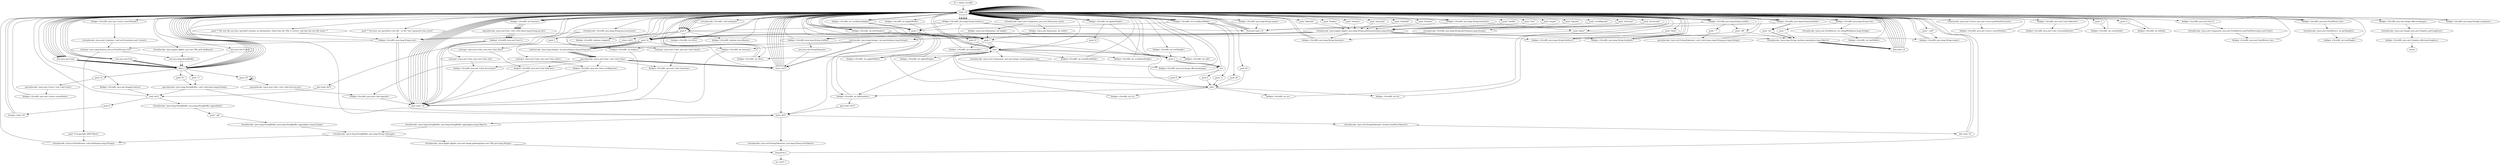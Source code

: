 digraph "" {
    "r0 := @this: ScrollIt"
    "load.r r0"
    "r0 := @this: ScrollIt"->"load.r r0";
    "new java.awt.Cursor"
    "load.r r0"->"new java.awt.Cursor";
    "dup1.r"
    "new java.awt.Cursor"->"dup1.r";
    "push 12"
    "dup1.r"->"push 12";
    "specialinvoke <java.awt.Cursor: void <init>(int)>"
    "push 12"->"specialinvoke <java.awt.Cursor: void <init>(int)>";
    "fieldput <ScrollIt: java.awt.Cursor cursorHand>"
    "specialinvoke <java.awt.Cursor: void <init>(int)>"->"fieldput <ScrollIt: java.awt.Cursor cursorHand>";
    "fieldput <ScrollIt: java.awt.Cursor cursorHand>"->"load.r r0";
    "staticinvoke <java.awt.Cursor: java.awt.Cursor getDefaultCursor()>"
    "load.r r0"->"staticinvoke <java.awt.Cursor: java.awt.Cursor getDefaultCursor()>";
    "fieldput <ScrollIt: java.awt.Cursor cursorDefault>"
    "staticinvoke <java.awt.Cursor: java.awt.Cursor getDefaultCursor()>"->"fieldput <ScrollIt: java.awt.Cursor cursorDefault>";
    "fieldput <ScrollIt: java.awt.Cursor cursorDefault>"->"load.r r0";
    "load.r r0"->"load.r r0";
    "fieldget <ScrollIt: java.awt.Cursor cursorDefault>"
    "load.r r0"->"fieldget <ScrollIt: java.awt.Cursor cursorDefault>";
    "virtualinvoke <java.awt.Container: void setCursor(java.awt.Cursor)>"
    "fieldget <ScrollIt: java.awt.Cursor cursorDefault>"->"virtualinvoke <java.awt.Container: void setCursor(java.awt.Cursor)>";
    "staticget <java.lang.System: java.io.PrintStream out>"
    "virtualinvoke <java.awt.Container: void setCursor(java.awt.Cursor)>"->"staticget <java.lang.System: java.io.PrintStream out>";
    "push \"(C)copyright 2000 Pikeus\""
    "staticget <java.lang.System: java.io.PrintStream out>"->"push \"(C)copyright 2000 Pikeus\"";
    "virtualinvoke <java.io.PrintStream: void println(java.lang.String)>"
    "push \"(C)copyright 2000 Pikeus\""->"virtualinvoke <java.io.PrintStream: void println(java.lang.String)>";
    "virtualinvoke <java.io.PrintStream: void println(java.lang.String)>"->"load.r r0";
    "virtualinvoke <ScrollIt: void loading()>"
    "load.r r0"->"virtualinvoke <ScrollIt: void loading()>";
    "push 0"
    "virtualinvoke <ScrollIt: void loading()>"->"push 0";
    "store.i $r51"
    "push 0"->"store.i $r51";
    "goto load.i $r51"
    "store.i $r51"->"goto load.i $r51";
    "load.i $r51"
    "goto load.i $r51"->"load.i $r51";
    "push 8"
    "load.i $r51"->"push 8";
    "ifcmple.i load.r r0"
    "push 8"->"ifcmple.i load.r r0";
    "ifcmple.i load.r r0"->"load.r r0";
    "new java.awt.Color"
    "load.r r0"->"new java.awt.Color";
    "new java.awt.Color"->"dup1.r";
    "dup1.r"->"load.r r0";
    "push \"bgcolor\""
    "load.r r0"->"push \"bgcolor\"";
    "virtualinvoke <java.applet.Applet: java.lang.String getParameter(java.lang.String)>"
    "push \"bgcolor\""->"virtualinvoke <java.applet.Applet: java.lang.String getParameter(java.lang.String)>";
    "push 16"
    "virtualinvoke <java.applet.Applet: java.lang.String getParameter(java.lang.String)>"->"push 16";
    "staticinvoke <java.lang.Integer: int parseInt(java.lang.String,int)>"
    "push 16"->"staticinvoke <java.lang.Integer: int parseInt(java.lang.String,int)>";
    "specialinvoke <java.awt.Color: void <init>(int)>"
    "staticinvoke <java.lang.Integer: int parseInt(java.lang.String,int)>"->"specialinvoke <java.awt.Color: void <init>(int)>";
    "fieldput <ScrollIt: java.awt.Color bgcolor>"
    "specialinvoke <java.awt.Color: void <init>(int)>"->"fieldput <ScrollIt: java.awt.Color bgcolor>";
    "goto load.r r0"
    "fieldput <ScrollIt: java.awt.Color bgcolor>"->"goto load.r r0";
    "goto load.r r0"->"load.r r0";
    "load.r r0"->"new java.awt.Color";
    "new java.awt.Color"->"dup1.r";
    "dup1.r"->"load.r r0";
    "push \"scrollbgcolor\""
    "load.r r0"->"push \"scrollbgcolor\"";
    "push \"scrollbgcolor\""->"virtualinvoke <java.applet.Applet: java.lang.String getParameter(java.lang.String)>";
    "virtualinvoke <java.applet.Applet: java.lang.String getParameter(java.lang.String)>"->"push 16";
    "push 16"->"staticinvoke <java.lang.Integer: int parseInt(java.lang.String,int)>";
    "staticinvoke <java.lang.Integer: int parseInt(java.lang.String,int)>"->"specialinvoke <java.awt.Color: void <init>(int)>";
    "fieldput <ScrollIt: java.awt.Color scrollbgcolor>"
    "specialinvoke <java.awt.Color: void <init>(int)>"->"fieldput <ScrollIt: java.awt.Color scrollbgcolor>";
    "fieldput <ScrollIt: java.awt.Color scrollbgcolor>"->"goto load.r r0";
    "goto load.r r0"->"load.r r0";
    "load.r r0"->"new java.awt.Color";
    "new java.awt.Color"->"dup1.r";
    "dup1.r"->"load.r r0";
    "push \"fontcolor\""
    "load.r r0"->"push \"fontcolor\"";
    "push \"fontcolor\""->"virtualinvoke <java.applet.Applet: java.lang.String getParameter(java.lang.String)>";
    "virtualinvoke <java.applet.Applet: java.lang.String getParameter(java.lang.String)>"->"push 16";
    "push 16"->"staticinvoke <java.lang.Integer: int parseInt(java.lang.String,int)>";
    "staticinvoke <java.lang.Integer: int parseInt(java.lang.String,int)>"->"specialinvoke <java.awt.Color: void <init>(int)>";
    "fieldput <ScrollIt: java.awt.Color fontcolor>"
    "specialinvoke <java.awt.Color: void <init>(int)>"->"fieldput <ScrollIt: java.awt.Color fontcolor>";
    "fieldput <ScrollIt: java.awt.Color fontcolor>"->"goto load.r r0";
    "goto load.r r0"->"load.r r0";
    "load.r r0"->"new java.awt.Color";
    "new java.awt.Color"->"dup1.r";
    "dup1.r"->"load.r r0";
    "push \"hovercolor\""
    "load.r r0"->"push \"hovercolor\"";
    "push \"hovercolor\""->"virtualinvoke <java.applet.Applet: java.lang.String getParameter(java.lang.String)>";
    "virtualinvoke <java.applet.Applet: java.lang.String getParameter(java.lang.String)>"->"push 16";
    "push 16"->"staticinvoke <java.lang.Integer: int parseInt(java.lang.String,int)>";
    "staticinvoke <java.lang.Integer: int parseInt(java.lang.String,int)>"->"specialinvoke <java.awt.Color: void <init>(int)>";
    "fieldput <ScrollIt: java.awt.Color hovercolor>"
    "specialinvoke <java.awt.Color: void <init>(int)>"->"fieldput <ScrollIt: java.awt.Color hovercolor>";
    "fieldput <ScrollIt: java.awt.Color hovercolor>"->"goto load.r r0";
    "goto load.r r0"->"load.r r0";
    "load.r r0"->"new java.awt.Color";
    "new java.awt.Color"->"dup1.r";
    "dup1.r"->"load.r r0";
    "push \"linkcolor\""
    "load.r r0"->"push \"linkcolor\"";
    "push \"linkcolor\""->"virtualinvoke <java.applet.Applet: java.lang.String getParameter(java.lang.String)>";
    "virtualinvoke <java.applet.Applet: java.lang.String getParameter(java.lang.String)>"->"push 16";
    "push 16"->"staticinvoke <java.lang.Integer: int parseInt(java.lang.String,int)>";
    "staticinvoke <java.lang.Integer: int parseInt(java.lang.String,int)>"->"specialinvoke <java.awt.Color: void <init>(int)>";
    "fieldput <ScrollIt: java.awt.Color linkcolor>"
    "specialinvoke <java.awt.Color: void <init>(int)>"->"fieldput <ScrollIt: java.awt.Color linkcolor>";
    "fieldput <ScrollIt: java.awt.Color linkcolor>"->"goto load.r r0";
    "goto load.r r0"->"load.r r0";
    "load.r r0"->"load.r r0";
    "fieldget <ScrollIt: java.awt.Color linkcolor>"
    "load.r r0"->"fieldget <ScrollIt: java.awt.Color linkcolor>";
    "fieldput <ScrollIt: java.awt.Color currentlinkcolor>"
    "fieldget <ScrollIt: java.awt.Color linkcolor>"->"fieldput <ScrollIt: java.awt.Color currentlinkcolor>";
    "fieldput <ScrollIt: java.awt.Color currentlinkcolor>"->"load.r r0";
    "load.r r0"->"load.r r0";
    "push \"brakes\""
    "load.r r0"->"push \"brakes\"";
    "push \"brakes\""->"virtualinvoke <java.applet.Applet: java.lang.String getParameter(java.lang.String)>";
    "staticinvoke <java.lang.Integer: int parseInt(java.lang.String)>"
    "virtualinvoke <java.applet.Applet: java.lang.String getParameter(java.lang.String)>"->"staticinvoke <java.lang.Integer: int parseInt(java.lang.String)>";
    "fieldput <ScrollIt: int brakes>"
    "staticinvoke <java.lang.Integer: int parseInt(java.lang.String)>"->"fieldput <ScrollIt: int brakes>";
    "fieldput <ScrollIt: int brakes>"->"goto load.r r0";
    "goto load.r r0"->"load.r r0";
    "load.r r0"->"load.r r0";
    "push \"fontface\""
    "load.r r0"->"push \"fontface\"";
    "push \"fontface\""->"virtualinvoke <java.applet.Applet: java.lang.String getParameter(java.lang.String)>";
    "fieldput <ScrollIt: java.lang.String fontface>"
    "virtualinvoke <java.applet.Applet: java.lang.String getParameter(java.lang.String)>"->"fieldput <ScrollIt: java.lang.String fontface>";
    "fieldput <ScrollIt: java.lang.String fontface>"->"load.r r0";
    "fieldget <ScrollIt: java.lang.String fontface>"
    "load.r r0"->"fieldget <ScrollIt: java.lang.String fontface>";
    "ifnonnull load.r r0"
    "fieldget <ScrollIt: java.lang.String fontface>"->"ifnonnull load.r r0";
    "ifnonnull load.r r0"->"load.r r0";
    "push \"Arial\""
    "load.r r0"->"push \"Arial\"";
    "push \"Arial\""->"fieldput <ScrollIt: java.lang.String fontface>";
    "fieldput <ScrollIt: java.lang.String fontface>"->"load.r r0";
    "load.r r0"->"load.r r0";
    "push \"fontstyle\""
    "load.r r0"->"push \"fontstyle\"";
    "push \"fontstyle\""->"virtualinvoke <java.applet.Applet: java.lang.String getParameter(java.lang.String)>";
    "fieldput <ScrollIt: java.lang.String fontstyle>"
    "virtualinvoke <java.applet.Applet: java.lang.String getParameter(java.lang.String)>"->"fieldput <ScrollIt: java.lang.String fontstyle>";
    "fieldput <ScrollIt: java.lang.String fontstyle>"->"load.r r0";
    "fieldget <ScrollIt: java.lang.String fontstyle>"
    "load.r r0"->"fieldget <ScrollIt: java.lang.String fontstyle>";
    "fieldget <ScrollIt: java.lang.String fontstyle>"->"ifnonnull load.r r0";
    "ifnonnull load.r r0"->"load.r r0";
    "push \"plain\""
    "load.r r0"->"push \"plain\"";
    "push \"plain\""->"fieldput <ScrollIt: java.lang.String fontstyle>";
    "fieldput <ScrollIt: java.lang.String fontstyle>"->"load.r r0";
    "load.r r0"->"load.r r0";
    "push \"fontbold\""
    "load.r r0"->"push \"fontbold\"";
    "push \"fontbold\""->"virtualinvoke <java.applet.Applet: java.lang.String getParameter(java.lang.String)>";
    "fieldput <ScrollIt: java.lang.String fontbold>"
    "virtualinvoke <java.applet.Applet: java.lang.String getParameter(java.lang.String)>"->"fieldput <ScrollIt: java.lang.String fontbold>";
    "fieldput <ScrollIt: java.lang.String fontbold>"->"load.r r0";
    "fieldget <ScrollIt: java.lang.String fontbold>"
    "load.r r0"->"fieldget <ScrollIt: java.lang.String fontbold>";
    "fieldget <ScrollIt: java.lang.String fontbold>"->"ifnonnull load.r r0";
    "ifnonnull load.r r0"->"load.r r0";
    "push \"off\""
    "load.r r0"->"push \"off\"";
    "push \"off\""->"fieldput <ScrollIt: java.lang.String fontbold>";
    "fieldput <ScrollIt: java.lang.String fontbold>"->"load.r r0";
    "load.r r0"->"load.r r0";
    "push \"fontsize\""
    "load.r r0"->"push \"fontsize\"";
    "push \"fontsize\""->"virtualinvoke <java.applet.Applet: java.lang.String getParameter(java.lang.String)>";
    "virtualinvoke <java.applet.Applet: java.lang.String getParameter(java.lang.String)>"->"staticinvoke <java.lang.Integer: int parseInt(java.lang.String)>";
    "fieldput <ScrollIt: int fontsize>"
    "staticinvoke <java.lang.Integer: int parseInt(java.lang.String)>"->"fieldput <ScrollIt: int fontsize>";
    "fieldput <ScrollIt: int fontsize>"->"goto load.r r0";
    "goto load.r r0"->"load.r r0";
    "load.r r0"->"load.r r0";
    "push \"textfile\""
    "load.r r0"->"push \"textfile\"";
    "push \"textfile\""->"virtualinvoke <java.applet.Applet: java.lang.String getParameter(java.lang.String)>";
    "fieldput <ScrollIt: java.lang.String textfile>"
    "virtualinvoke <java.applet.Applet: java.lang.String getParameter(java.lang.String)>"->"fieldput <ScrollIt: java.lang.String textfile>";
    "fieldput <ScrollIt: java.lang.String textfile>"->"load.r r0";
    "fieldget <ScrollIt: java.lang.String textfile>"
    "load.r r0"->"fieldget <ScrollIt: java.lang.String textfile>";
    "fieldget <ScrollIt: java.lang.String textfile>"->"push \"off\"";
    "virtualinvoke <java.lang.String: boolean equals(java.lang.Object)>"
    "push \"off\""->"virtualinvoke <java.lang.String: boolean equals(java.lang.Object)>";
    "ifeq load.r r0"
    "virtualinvoke <java.lang.String: boolean equals(java.lang.Object)>"->"ifeq load.r r0";
    "ifeq load.r r0"->"load.r r0";
    "load.r r0"->"load.r r0";
    "push \"text\""
    "load.r r0"->"push \"text\"";
    "push \"text\""->"virtualinvoke <java.applet.Applet: java.lang.String getParameter(java.lang.String)>";
    "virtualinvoke <java.applet.Applet: java.lang.String getParameter(java.lang.String)>"->"fieldput <ScrollIt: java.lang.String textfile>";
    "new java.util.StringTokenizer"
    "fieldput <ScrollIt: java.lang.String textfile>"->"new java.util.StringTokenizer";
    "store.r $r51"
    "new java.util.StringTokenizer"->"store.r $r51";
    "load.r $r51"
    "store.r $r51"->"load.r $r51";
    "load.r $r51"->"load.r r0";
    "load.r r0"->"fieldget <ScrollIt: java.lang.String textfile>";
    "push \"^\""
    "fieldget <ScrollIt: java.lang.String textfile>"->"push \"^\"";
    "specialinvoke <java.util.StringTokenizer: void <init>(java.lang.String,java.lang.String)>"
    "push \"^\""->"specialinvoke <java.util.StringTokenizer: void <init>(java.lang.String,java.lang.String)>";
    "specialinvoke <java.util.StringTokenizer: void <init>(java.lang.String,java.lang.String)>"->"load.r r0";
    "load.r r0"->"push 0";
    "fieldput <ScrollIt: int lineNumber>"
    "push 0"->"fieldput <ScrollIt: int lineNumber>";
    "goto load.r $r51"
    "fieldput <ScrollIt: int lineNumber>"->"goto load.r $r51";
    "goto load.r $r51"->"load.r $r51";
    "virtualinvoke <java.util.StringTokenizer: boolean hasMoreTokens()>"
    "load.r $r51"->"virtualinvoke <java.util.StringTokenizer: boolean hasMoreTokens()>";
    "ifne load.r r0"
    "virtualinvoke <java.util.StringTokenizer: boolean hasMoreTokens()>"->"ifne load.r r0";
    "ifne load.r r0"->"load.r r0";
    "load.r r0"->"load.r r0";
    "fieldget <ScrollIt: int lineNumber>"
    "load.r r0"->"fieldget <ScrollIt: int lineNumber>";
    "push 1"
    "fieldget <ScrollIt: int lineNumber>"->"push 1";
    "sub.i"
    "push 1"->"sub.i";
    "sub.i"->"fieldput <ScrollIt: int lineNumber>";
    "fieldput <ScrollIt: int lineNumber>"->"load.r r0";
    "load.r r0"->"load.r r0";
    "virtualinvoke <ScrollIt: java.lang.String processLines()>"
    "load.r r0"->"virtualinvoke <ScrollIt: java.lang.String processLines()>";
    "fieldput <ScrollIt: java.lang.String text>"
    "virtualinvoke <ScrollIt: java.lang.String processLines()>"->"fieldput <ScrollIt: java.lang.String text>";
    "fieldput <ScrollIt: java.lang.String text>"->"goto load.r r0";
    "goto load.r r0"->"load.r r0";
    "fieldget <ScrollIt: java.lang.String text>"
    "load.r r0"->"fieldget <ScrollIt: java.lang.String text>";
    "push \"\""
    "fieldget <ScrollIt: java.lang.String text>"->"push \"\"";
    "push \"\""->"virtualinvoke <java.lang.String: boolean equals(java.lang.Object)>";
    "virtualinvoke <java.lang.String: boolean equals(java.lang.Object)>"->"ifeq load.r r0";
    "ifeq load.r r0"->"load.r r0";
    "push \"* The text file you have specified contains no information: check that the URL is correct, and that the text file exists. *\""
    "load.r r0"->"push \"* The text file you have specified contains no information: check that the URL is correct, and that the text file exists. *\"";
    "push \"* The text file you have specified contains no information: check that the URL is correct, and that the text file exists. *\""->"fieldput <ScrollIt: java.lang.String text>";
    "fieldput <ScrollIt: java.lang.String text>"->"load.r r0";
    "load.r r0"->"load.r r0";
    "push \"target\""
    "load.r r0"->"push \"target\"";
    "push \"target\""->"virtualinvoke <java.applet.Applet: java.lang.String getParameter(java.lang.String)>";
    "fieldput <ScrollIt: java.lang.String target>"
    "virtualinvoke <java.applet.Applet: java.lang.String getParameter(java.lang.String)>"->"fieldput <ScrollIt: java.lang.String target>";
    "fieldput <ScrollIt: java.lang.String target>"->"load.r r0";
    "fieldget <ScrollIt: java.lang.String target>"
    "load.r r0"->"fieldget <ScrollIt: java.lang.String target>";
    "fieldget <ScrollIt: java.lang.String target>"->"ifnonnull load.r r0";
    "ifnonnull load.r r0"->"load.r r0";
    "push \"_self\""
    "load.r r0"->"push \"_self\"";
    "push \"_self\""->"fieldput <ScrollIt: java.lang.String target>";
    "fieldput <ScrollIt: java.lang.String target>"->"load.r r0";
    "load.r r0"->"push 0";
    "fieldput <ScrollIt: boolean stopped>"
    "push 0"->"fieldput <ScrollIt: boolean stopped>";
    "fieldput <ScrollIt: boolean stopped>"->"load.r r0";
    "load.r r0"->"load.r r0";
    "virtualinvoke <java.awt.Component: java.awt.Dimension size()>"
    "load.r r0"->"virtualinvoke <java.awt.Component: java.awt.Dimension size()>";
    "fieldget <java.awt.Dimension: int width>"
    "virtualinvoke <java.awt.Component: java.awt.Dimension size()>"->"fieldget <java.awt.Dimension: int width>";
    "fieldget <java.awt.Dimension: int width>"->"push 1";
    "push 1"->"sub.i";
    "fieldput <ScrollIt: int appletWidth>"
    "sub.i"->"fieldput <ScrollIt: int appletWidth>";
    "fieldput <ScrollIt: int appletWidth>"->"load.r r0";
    "load.r r0"->"load.r r0";
    "load.r r0"->"virtualinvoke <java.awt.Component: java.awt.Dimension size()>";
    "fieldget <java.awt.Dimension: int height>"
    "virtualinvoke <java.awt.Component: java.awt.Dimension size()>"->"fieldget <java.awt.Dimension: int height>";
    "fieldget <java.awt.Dimension: int height>"->"push 1";
    "push 1"->"sub.i";
    "fieldput <ScrollIt: int appletHeight>"
    "sub.i"->"fieldput <ScrollIt: int appletHeight>";
    "fieldput <ScrollIt: int appletHeight>"->"load.r r0";
    "load.r r0"->"load.r r0";
    "fieldget <ScrollIt: int appletWidth>"
    "load.r r0"->"fieldget <ScrollIt: int appletWidth>";
    "push 67"
    "fieldget <ScrollIt: int appletWidth>"->"push 67";
    "push 67"->"sub.i";
    "fieldput <ScrollIt: int scrollAreaWidth>"
    "sub.i"->"fieldput <ScrollIt: int scrollAreaWidth>";
    "fieldput <ScrollIt: int scrollAreaWidth>"->"load.r r0";
    "load.r r0"->"load.r r0";
    "fieldget <ScrollIt: int appletHeight>"
    "load.r r0"->"fieldget <ScrollIt: int appletHeight>";
    "push 10"
    "fieldget <ScrollIt: int appletHeight>"->"push 10";
    "push 10"->"sub.i";
    "fieldput <ScrollIt: int scrollAreaHeight>"
    "sub.i"->"fieldput <ScrollIt: int scrollAreaHeight>";
    "fieldput <ScrollIt: int scrollAreaHeight>"->"load.r r0";
    "load.r r0"->"load.r r0";
    "fieldget <ScrollIt: int scrollAreaWidth>"
    "load.r r0"->"fieldget <ScrollIt: int scrollAreaWidth>";
    "push 11"
    "fieldget <ScrollIt: int scrollAreaWidth>"->"push 11";
    "add.i"
    "push 11"->"add.i";
    "fieldput <ScrollIt: int rx>"
    "add.i"->"fieldput <ScrollIt: int rx>";
    "fieldput <ScrollIt: int rx>"->"load.r r0";
    "load.r r0"->"load.r r0";
    "load.r r0"->"fieldget <ScrollIt: int scrollAreaWidth>";
    "push 28"
    "fieldget <ScrollIt: int scrollAreaWidth>"->"push 28";
    "push 28"->"add.i";
    "fieldput <ScrollIt: int sx>"
    "add.i"->"fieldput <ScrollIt: int sx>";
    "fieldput <ScrollIt: int sx>"->"load.r r0";
    "load.r r0"->"load.r r0";
    "load.r r0"->"fieldget <ScrollIt: int scrollAreaWidth>";
    "push 45"
    "fieldget <ScrollIt: int scrollAreaWidth>"->"push 45";
    "push 45"->"add.i";
    "fieldput <ScrollIt: int fx>"
    "add.i"->"fieldput <ScrollIt: int fx>";
    "fieldput <ScrollIt: int fx>"->"load.r r0";
    "load.r r0"->"load.r r0";
    "load.r r0"->"fieldget <ScrollIt: int appletHeight>";
    "push 2"
    "fieldget <ScrollIt: int appletHeight>"->"push 2";
    "div.i"
    "push 2"->"div.i";
    "push 9"
    "div.i"->"push 9";
    "push 9"->"sub.i";
    "fieldput <ScrollIt: int yall>"
    "sub.i"->"fieldput <ScrollIt: int yall>";
    "fieldput <ScrollIt: int yall>"->"load.r r0";
    "load.r r0"->"push 0";
    "fieldput <ScrollIt: int xPos>"
    "push 0"->"fieldput <ScrollIt: int xPos>";
    "fieldput <ScrollIt: int xPos>"->"load.r r0";
    "load.r r0"->"push 0";
    "fieldput <ScrollIt: int yPos>"
    "push 0"->"fieldput <ScrollIt: int yPos>";
    "fieldput <ScrollIt: int yPos>"->"load.r r0";
    "push -1"
    "load.r r0"->"push -1";
    "fieldput <ScrollIt: int currentlink>"
    "push -1"->"fieldput <ScrollIt: int currentlink>";
    "fieldput <ScrollIt: int currentlink>"->"load.r r0";
    "push -2"
    "load.r r0"->"push -2";
    "fieldput <ScrollIt: int oldlink>"
    "push -2"->"fieldput <ScrollIt: int oldlink>";
    "fieldput <ScrollIt: int oldlink>"->"load.r r0";
    "load.r r0"->"push 0";
    "fieldput <ScrollIt: boolean inscrollarea>"
    "push 0"->"fieldput <ScrollIt: boolean inscrollarea>";
    "fieldput <ScrollIt: boolean inscrollarea>"->"load.r r0";
    "load.r r0"->"push 1";
    "fieldput <ScrollIt: int wasoutside>"
    "push 1"->"fieldput <ScrollIt: int wasoutside>";
    "fieldput <ScrollIt: int wasoutside>"->"load.r r0";
    "load.r r0"->"fieldget <ScrollIt: java.lang.String fontstyle>";
    "fieldget <ScrollIt: java.lang.String fontstyle>"->"push \"plain\"";
    "push \"plain\""->"virtualinvoke <java.lang.String: boolean equals(java.lang.Object)>";
    "virtualinvoke <java.lang.String: boolean equals(java.lang.Object)>"->"ifeq load.r r0";
    "ifeq load.r r0"->"load.r r0";
    "load.r r0"->"fieldget <ScrollIt: java.lang.String fontbold>";
    "push \"on\""
    "fieldget <ScrollIt: java.lang.String fontbold>"->"push \"on\"";
    "push \"on\""->"virtualinvoke <java.lang.String: boolean equals(java.lang.Object)>";
    "virtualinvoke <java.lang.String: boolean equals(java.lang.Object)>"->"ifeq load.r r0";
    "ifeq load.r r0"->"load.r r0";
    "new java.awt.Font"
    "load.r r0"->"new java.awt.Font";
    "new java.awt.Font"->"dup1.r";
    "dup1.r"->"load.r r0";
    "load.r r0"->"fieldget <ScrollIt: java.lang.String fontface>";
    "fieldget <ScrollIt: java.lang.String fontface>"->"push 1";
    "push 1"->"load.r r0";
    "fieldget <ScrollIt: int fontsize>"
    "load.r r0"->"fieldget <ScrollIt: int fontsize>";
    "specialinvoke <java.awt.Font: void <init>(java.lang.String,int,int)>"
    "fieldget <ScrollIt: int fontsize>"->"specialinvoke <java.awt.Font: void <init>(java.lang.String,int,int)>";
    "fieldput <ScrollIt: java.awt.Font f>"
    "specialinvoke <java.awt.Font: void <init>(java.lang.String,int,int)>"->"fieldput <ScrollIt: java.awt.Font f>";
    "fieldput <ScrollIt: java.awt.Font f>"->"goto load.r r0";
    "goto load.r r0"->"load.r r0";
    "load.r r0"->"load.r r0";
    "load.r r0"->"load.r r0";
    "fieldget <ScrollIt: java.awt.Font f>"
    "load.r r0"->"fieldget <ScrollIt: java.awt.Font f>";
    "virtualinvoke <java.awt.Component: java.awt.FontMetrics getFontMetrics(java.awt.Font)>"
    "fieldget <ScrollIt: java.awt.Font f>"->"virtualinvoke <java.awt.Component: java.awt.FontMetrics getFontMetrics(java.awt.Font)>";
    "fieldput <ScrollIt: java.awt.FontMetrics fm>"
    "virtualinvoke <java.awt.Component: java.awt.FontMetrics getFontMetrics(java.awt.Font)>"->"fieldput <ScrollIt: java.awt.FontMetrics fm>";
    "fieldput <ScrollIt: java.awt.FontMetrics fm>"->"load.r r0";
    "load.r r0"->"load.r r0";
    "fieldget <ScrollIt: java.awt.FontMetrics fm>"
    "load.r r0"->"fieldget <ScrollIt: java.awt.FontMetrics fm>";
    "virtualinvoke <java.awt.FontMetrics: int getHeight()>"
    "fieldget <ScrollIt: java.awt.FontMetrics fm>"->"virtualinvoke <java.awt.FontMetrics: int getHeight()>";
    "fieldput <ScrollIt: int textHeight>"
    "virtualinvoke <java.awt.FontMetrics: int getHeight()>"->"fieldput <ScrollIt: int textHeight>";
    "fieldput <ScrollIt: int textHeight>"->"load.r r0";
    "load.r r0"->"load.r r0";
    "load.r r0"->"fieldget <ScrollIt: java.awt.FontMetrics fm>";
    "fieldget <ScrollIt: java.awt.FontMetrics fm>"->"load.r r0";
    "load.r r0"->"fieldget <ScrollIt: java.lang.String text>";
    "virtualinvoke <java.awt.FontMetrics: int stringWidth(java.lang.String)>"
    "fieldget <ScrollIt: java.lang.String text>"->"virtualinvoke <java.awt.FontMetrics: int stringWidth(java.lang.String)>";
    "fieldput <ScrollIt: int textWidth>"
    "virtualinvoke <java.awt.FontMetrics: int stringWidth(java.lang.String)>"->"fieldput <ScrollIt: int textWidth>";
    "fieldput <ScrollIt: int textWidth>"->"load.r r0";
    "load.r r0"->"push 0";
    "push 0"->"fieldput <ScrollIt: int xPos>";
    "fieldput <ScrollIt: int xPos>"->"load.r r0";
    "load.r r0"->"load.r r0";
    "fieldget <ScrollIt: int scrollAreaHeight>"
    "load.r r0"->"fieldget <ScrollIt: int scrollAreaHeight>";
    "push 3"
    "fieldget <ScrollIt: int scrollAreaHeight>"->"push 3";
    "push 3"->"sub.i";
    "sub.i"->"push 2";
    "push 2"->"div.i";
    "div.i"->"load.r r0";
    "fieldget <ScrollIt: int textHeight>"
    "load.r r0"->"fieldget <ScrollIt: int textHeight>";
    "fieldget <ScrollIt: int textHeight>"->"push 2";
    "push 2"->"div.i";
    "push 4"
    "div.i"->"push 4";
    "push 4"->"add.i";
    "add.i"->"sub.i";
    "sub.i"->"fieldput <ScrollIt: int yPos>";
    "fieldput <ScrollIt: int yPos>"->"load.r r0";
    "load.r r0"->"load.r r0";
    "load.r r0"->"load.r r0";
    "load.r r0"->"fieldget <ScrollIt: int scrollAreaWidth>";
    "fieldget <ScrollIt: int scrollAreaWidth>"->"push 3";
    "push 3"->"sub.i";
    "sub.i"->"load.r r0";
    "load.r r0"->"fieldget <ScrollIt: int scrollAreaHeight>";
    "fieldget <ScrollIt: int scrollAreaHeight>"->"push 3";
    "push 3"->"sub.i";
    "virtualinvoke <java.awt.Component: java.awt.Image createImage(int,int)>"
    "sub.i"->"virtualinvoke <java.awt.Component: java.awt.Image createImage(int,int)>";
    "fieldput <ScrollIt: java.awt.Image offscreenImage>"
    "virtualinvoke <java.awt.Component: java.awt.Image createImage(int,int)>"->"fieldput <ScrollIt: java.awt.Image offscreenImage>";
    "fieldput <ScrollIt: java.awt.Image offscreenImage>"->"load.r r0";
    "load.r r0"->"load.r r0";
    "fieldget <ScrollIt: java.awt.Image offscreenImage>"
    "load.r r0"->"fieldget <ScrollIt: java.awt.Image offscreenImage>";
    "virtualinvoke <java.awt.Image: java.awt.Graphics getGraphics()>"
    "fieldget <ScrollIt: java.awt.Image offscreenImage>"->"virtualinvoke <java.awt.Image: java.awt.Graphics getGraphics()>";
    "fieldput <ScrollIt: java.awt.Graphics offscreenGraphics>"
    "virtualinvoke <java.awt.Image: java.awt.Graphics getGraphics()>"->"fieldput <ScrollIt: java.awt.Graphics offscreenGraphics>";
    "return"
    "fieldput <ScrollIt: java.awt.Graphics offscreenGraphics>"->"return";
    "ifeq load.r r0"->"load.r r0";
    "load.r r0"->"new java.awt.Font";
    "new java.awt.Font"->"dup1.r";
    "dup1.r"->"load.r r0";
    "load.r r0"->"fieldget <ScrollIt: java.lang.String fontface>";
    "fieldget <ScrollIt: java.lang.String fontface>"->"push 0";
    "push 0"->"load.r r0";
    "load.r r0"->"fieldget <ScrollIt: int fontsize>";
    "fieldget <ScrollIt: int fontsize>"->"specialinvoke <java.awt.Font: void <init>(java.lang.String,int,int)>";
    "specialinvoke <java.awt.Font: void <init>(java.lang.String,int,int)>"->"fieldput <ScrollIt: java.awt.Font f>";
    "fieldput <ScrollIt: java.awt.Font f>"->"goto load.r r0";
    "ifeq load.r r0"->"load.r r0";
    "load.r r0"->"fieldget <ScrollIt: java.lang.String fontbold>";
    "fieldget <ScrollIt: java.lang.String fontbold>"->"push \"on\"";
    "push \"on\""->"virtualinvoke <java.lang.String: boolean equals(java.lang.Object)>";
    "virtualinvoke <java.lang.String: boolean equals(java.lang.Object)>"->"ifeq load.r r0";
    "ifeq load.r r0"->"load.r r0";
    "load.r r0"->"new java.awt.Font";
    "new java.awt.Font"->"dup1.r";
    "dup1.r"->"load.r r0";
    "load.r r0"->"fieldget <ScrollIt: java.lang.String fontface>";
    "fieldget <ScrollIt: java.lang.String fontface>"->"push 3";
    "push 3"->"load.r r0";
    "load.r r0"->"fieldget <ScrollIt: int fontsize>";
    "fieldget <ScrollIt: int fontsize>"->"specialinvoke <java.awt.Font: void <init>(java.lang.String,int,int)>";
    "specialinvoke <java.awt.Font: void <init>(java.lang.String,int,int)>"->"fieldput <ScrollIt: java.awt.Font f>";
    "fieldput <ScrollIt: java.awt.Font f>"->"goto load.r r0";
    "ifeq load.r r0"->"load.r r0";
    "load.r r0"->"new java.awt.Font";
    "new java.awt.Font"->"dup1.r";
    "dup1.r"->"load.r r0";
    "load.r r0"->"fieldget <ScrollIt: java.lang.String fontface>";
    "fieldget <ScrollIt: java.lang.String fontface>"->"push 2";
    "push 2"->"load.r r0";
    "load.r r0"->"fieldget <ScrollIt: int fontsize>";
    "fieldget <ScrollIt: int fontsize>"->"specialinvoke <java.awt.Font: void <init>(java.lang.String,int,int)>";
    "specialinvoke <java.awt.Font: void <init>(java.lang.String,int,int)>"->"fieldput <ScrollIt: java.awt.Font f>";
    "virtualinvoke <ScrollIt: java.lang.String processLines()>"->"store.r $r51";
    "store.r $r51"->"load.r r0";
    "push \"* You have not specified a text file - or the \'text\' parameter has errors\""
    "load.r r0"->"push \"* You have not specified a text file - or the \'text\' parameter has errors\"";
    "push \"* You have not specified a text file - or the \'text\' parameter has errors\""->"fieldput <ScrollIt: java.lang.String text>";
    "fieldput <ScrollIt: java.lang.String text>"->"staticget <java.lang.System: java.io.PrintStream out>";
    "new java.lang.StringBuffer"
    "staticget <java.lang.System: java.io.PrintStream out>"->"new java.lang.StringBuffer";
    "new java.lang.StringBuffer"->"dup1.r";
    "push \">\""
    "dup1.r"->"push \">\"";
    "specialinvoke <java.lang.StringBuffer: void <init>(java.lang.String)>"
    "push \">\""->"specialinvoke <java.lang.StringBuffer: void <init>(java.lang.String)>";
    "specialinvoke <java.lang.StringBuffer: void <init>(java.lang.String)>"->"load.r $r51";
    "virtualinvoke <java.lang.StringBuffer: java.lang.StringBuffer append(java.lang.Object)>"
    "load.r $r51"->"virtualinvoke <java.lang.StringBuffer: java.lang.StringBuffer append(java.lang.Object)>";
    "virtualinvoke <java.lang.StringBuffer: java.lang.String toString()>"
    "virtualinvoke <java.lang.StringBuffer: java.lang.StringBuffer append(java.lang.Object)>"->"virtualinvoke <java.lang.StringBuffer: java.lang.String toString()>";
    "virtualinvoke <java.lang.StringBuffer: java.lang.String toString()>"->"virtualinvoke <java.io.PrintStream: void println(java.lang.String)>";
    "ifne load.r r0"->"load.r r0";
    "fieldget <ScrollIt: java.lang.String[] stringLine>"
    "load.r r0"->"fieldget <ScrollIt: java.lang.String[] stringLine>";
    "fieldget <ScrollIt: java.lang.String[] stringLine>"->"load.r r0";
    "load.r r0"->"fieldget <ScrollIt: int lineNumber>";
    "fieldget <ScrollIt: int lineNumber>"->"load.r $r51";
    "virtualinvoke <java.util.StringTokenizer: java.lang.String nextToken()>"
    "load.r $r51"->"virtualinvoke <java.util.StringTokenizer: java.lang.String nextToken()>";
    "arraywrite.r"
    "virtualinvoke <java.util.StringTokenizer: java.lang.String nextToken()>"->"arraywrite.r";
    "arraywrite.r"->"load.r r0";
    "load.r r0"->"load.r r0";
    "load.r r0"->"fieldget <ScrollIt: int lineNumber>";
    "fieldget <ScrollIt: int lineNumber>"->"push 1";
    "push 1"->"add.i";
    "add.i"->"fieldput <ScrollIt: int lineNumber>";
    "ifeq load.r r0"->"load.r r0";
    "load.r r0"->"load.r r0";
    "load.r r0"->"load.r r0";
    "load.r r0"->"fieldget <ScrollIt: java.lang.String textfile>";
    "virtualinvoke <ScrollIt: java.lang.String getText(java.lang.String)>"
    "fieldget <ScrollIt: java.lang.String textfile>"->"virtualinvoke <ScrollIt: java.lang.String getText(java.lang.String)>";
    "virtualinvoke <ScrollIt: java.lang.String getText(java.lang.String)>"->"fieldput <ScrollIt: java.lang.String text>";
    "fieldput <ScrollIt: java.lang.String text>"->"goto load.r r0";
    "staticinvoke <java.lang.Integer: int parseInt(java.lang.String)>"->"store.r $r51";
    "store.r $r51"->"load.r r0";
    "load.r r0"->"push 16";
    "push 16"->"fieldput <ScrollIt: int fontsize>";
    "staticinvoke <java.lang.Integer: int parseInt(java.lang.String)>"->"store.r $r51";
    "store.r $r51"->"load.r r0";
    "push 5"
    "load.r r0"->"push 5";
    "push 5"->"fieldput <ScrollIt: int brakes>";
    "specialinvoke <java.awt.Color: void <init>(int)>"->"store.r $r51";
    "store.r $r51"->"load.r r0";
    "staticget <java.awt.Color: java.awt.Color blue>"
    "load.r r0"->"staticget <java.awt.Color: java.awt.Color blue>";
    "staticget <java.awt.Color: java.awt.Color blue>"->"fieldput <ScrollIt: java.awt.Color linkcolor>";
    "specialinvoke <java.awt.Color: void <init>(int)>"->"store.r $r51";
    "store.r $r51"->"load.r r0";
    "staticget <java.awt.Color: java.awt.Color red>"
    "load.r r0"->"staticget <java.awt.Color: java.awt.Color red>";
    "staticget <java.awt.Color: java.awt.Color red>"->"fieldput <ScrollIt: java.awt.Color hovercolor>";
    "specialinvoke <java.awt.Color: void <init>(int)>"->"store.r $r51";
    "store.r $r51"->"load.r r0";
    "staticget <java.awt.Color: java.awt.Color black>"
    "load.r r0"->"staticget <java.awt.Color: java.awt.Color black>";
    "staticget <java.awt.Color: java.awt.Color black>"->"fieldput <ScrollIt: java.awt.Color fontcolor>";
    "specialinvoke <java.awt.Color: void <init>(int)>"->"store.r $r51";
    "store.r $r51"->"load.r r0";
    "staticget <java.awt.Color: java.awt.Color white>"
    "load.r r0"->"staticget <java.awt.Color: java.awt.Color white>";
    "staticget <java.awt.Color: java.awt.Color white>"->"fieldput <ScrollIt: java.awt.Color scrollbgcolor>";
    "specialinvoke <java.awt.Color: void <init>(int)>"->"store.r $r51";
    "store.r $r51"->"load.r r0";
    "load.r r0"->"new java.awt.Color";
    "new java.awt.Color"->"dup1.r";
    "push 197"
    "dup1.r"->"push 197";
    "push 197"->"push 197";
    "push 197"->"push 197";
    "specialinvoke <java.awt.Color: void <init>(int,int,int)>"
    "push 197"->"specialinvoke <java.awt.Color: void <init>(int,int,int)>";
    "specialinvoke <java.awt.Color: void <init>(int,int,int)>"->"fieldput <ScrollIt: java.awt.Color bgcolor>";
    "ifcmple.i load.r r0"->"load.r r0";
    "fieldget <ScrollIt: java.awt.Image[] button>"
    "load.r r0"->"fieldget <ScrollIt: java.awt.Image[] button>";
    "fieldget <ScrollIt: java.awt.Image[] button>"->"load.i $r51";
    "load.i $r51"->"load.r r0";
    "load.r r0"->"load.r r0";
    "virtualinvoke <java.applet.Applet: java.net.URL getCodeBase()>"
    "load.r r0"->"virtualinvoke <java.applet.Applet: java.net.URL getCodeBase()>";
    "virtualinvoke <java.applet.Applet: java.net.URL getCodeBase()>"->"new java.lang.StringBuffer";
    "new java.lang.StringBuffer"->"dup1.r";
    "push \"b\""
    "dup1.r"->"push \"b\"";
    "push \"b\""->"specialinvoke <java.lang.StringBuffer: void <init>(java.lang.String)>";
    "specialinvoke <java.lang.StringBuffer: void <init>(java.lang.String)>"->"load.i $r51";
    "virtualinvoke <java.lang.StringBuffer: java.lang.StringBuffer append(int)>"
    "load.i $r51"->"virtualinvoke <java.lang.StringBuffer: java.lang.StringBuffer append(int)>";
    "push \".gif\""
    "virtualinvoke <java.lang.StringBuffer: java.lang.StringBuffer append(int)>"->"push \".gif\"";
    "virtualinvoke <java.lang.StringBuffer: java.lang.StringBuffer append(java.lang.String)>"
    "push \".gif\""->"virtualinvoke <java.lang.StringBuffer: java.lang.StringBuffer append(java.lang.String)>";
    "virtualinvoke <java.lang.StringBuffer: java.lang.StringBuffer append(java.lang.String)>"->"virtualinvoke <java.lang.StringBuffer: java.lang.String toString()>";
    "virtualinvoke <java.applet.Applet: java.awt.Image getImage(java.net.URL,java.lang.String)>"
    "virtualinvoke <java.lang.StringBuffer: java.lang.String toString()>"->"virtualinvoke <java.applet.Applet: java.awt.Image getImage(java.net.URL,java.lang.String)>";
    "virtualinvoke <java.applet.Applet: java.awt.Image getImage(java.net.URL,java.lang.String)>"->"arraywrite.r";
    "inc.i $r51 1"
    "arraywrite.r"->"inc.i $r51 1";
}
